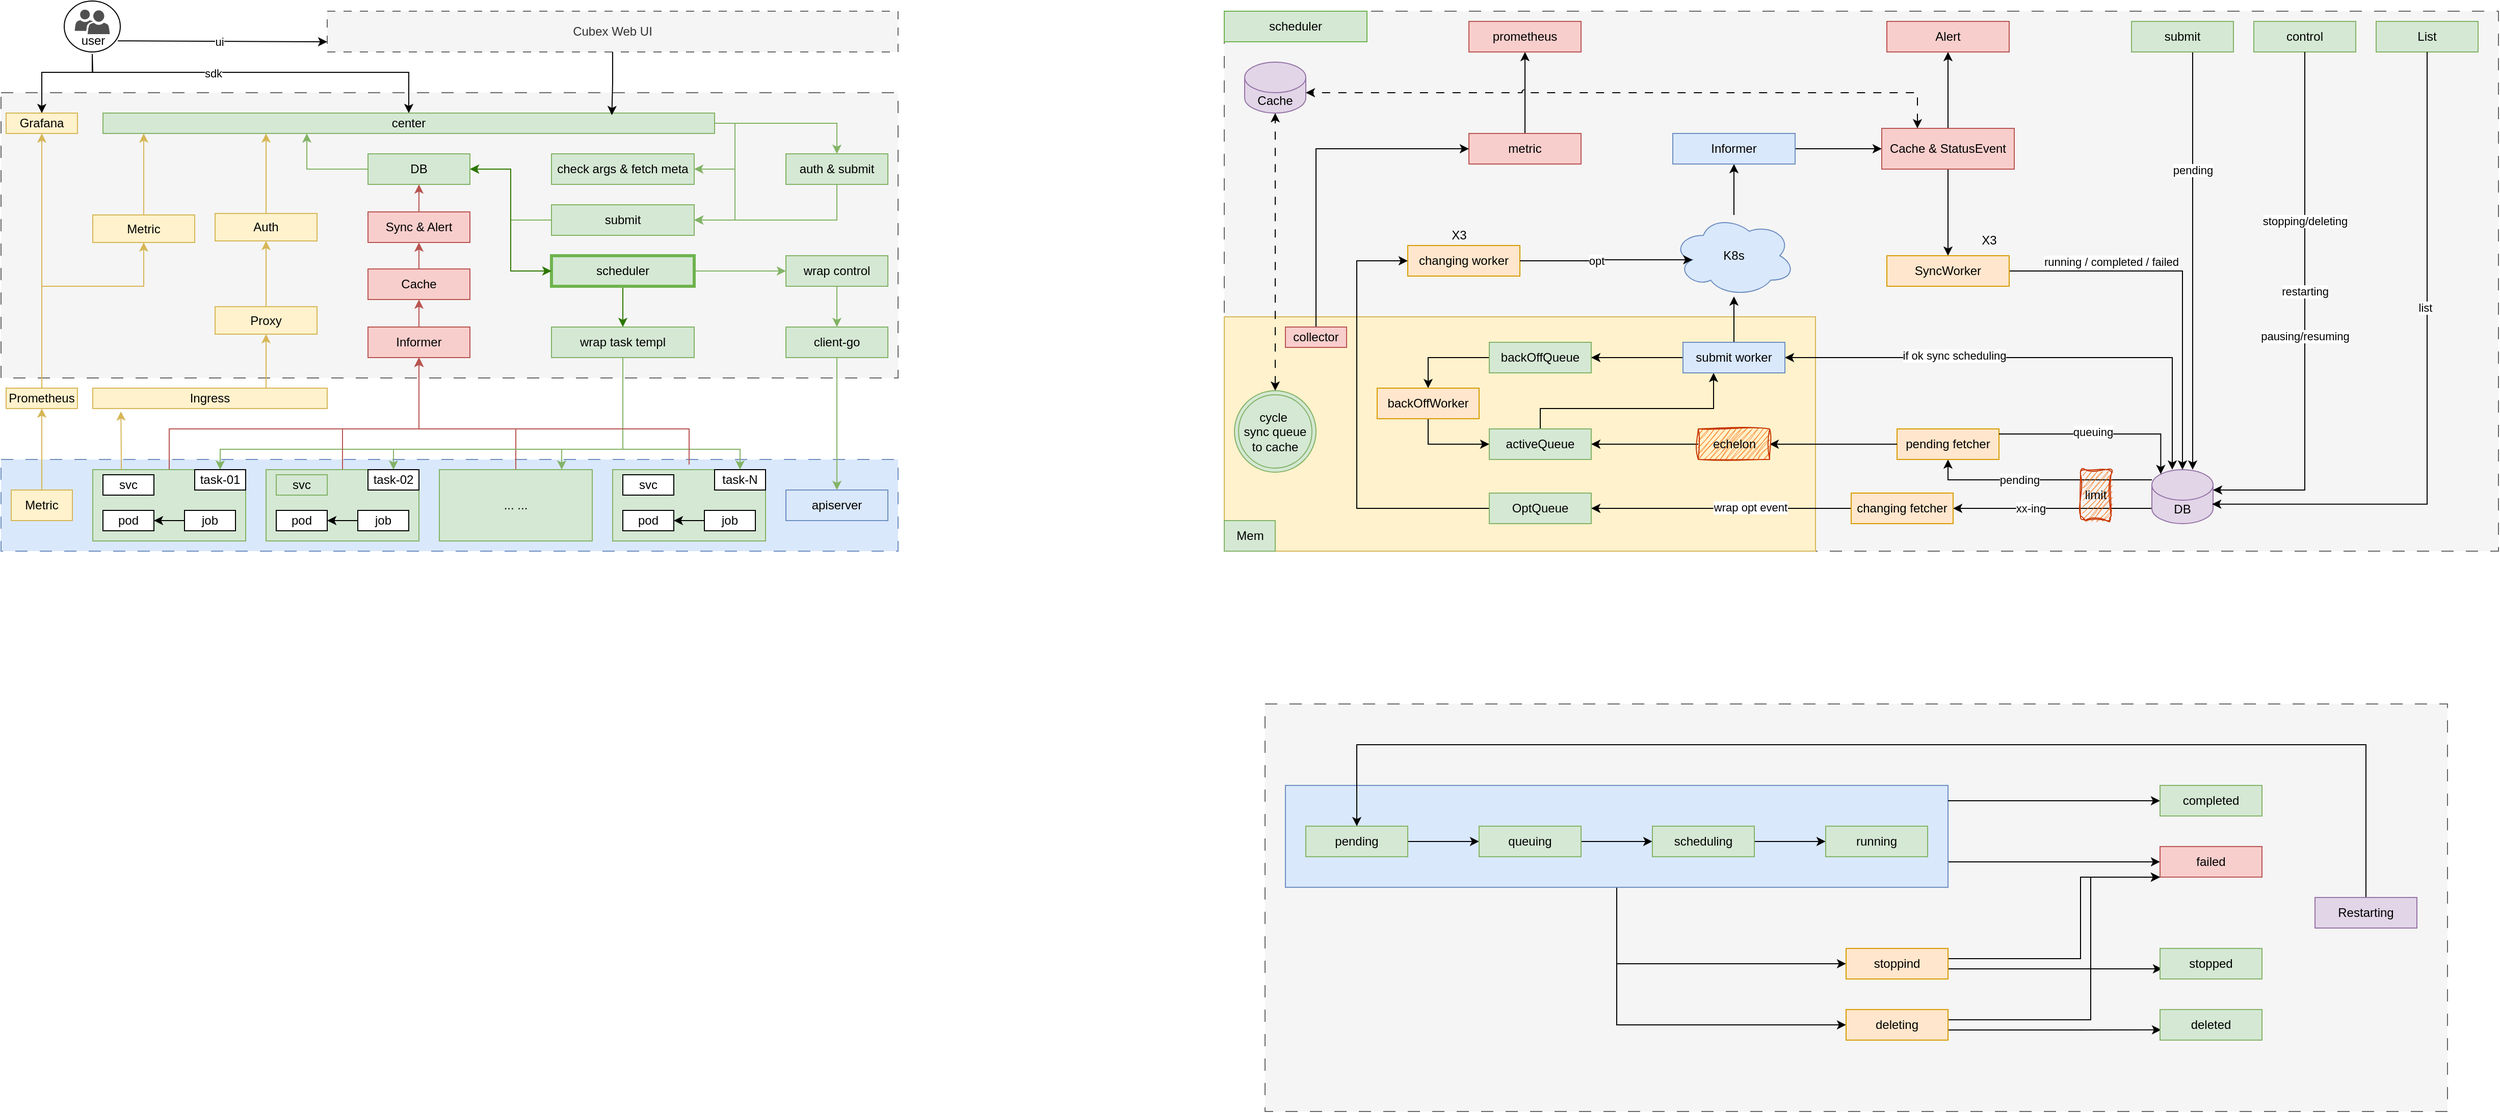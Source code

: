 <mxfile version="27.1.3">
  <diagram name="第 1 页" id="2D1KnvRfuje3hYElopcw">
    <mxGraphModel dx="2624" dy="989" grid="1" gridSize="10" guides="1" tooltips="1" connect="1" arrows="1" fold="1" page="1" pageScale="1" pageWidth="827" pageHeight="1169" math="0" shadow="0">
      <root>
        <mxCell id="0" />
        <mxCell id="1" parent="0" />
        <mxCell id="0Rx_Hulf4yGO71HTwO6o-146" value="" style="rounded=0;whiteSpace=wrap;html=1;fillColor=#f5f5f5;strokeColor=#666666;dashed=1;dashPattern=12 12;fontColor=#333333;" vertex="1" parent="1">
          <mxGeometry x="1200" y="760" width="1160" height="400" as="geometry" />
        </mxCell>
        <mxCell id="0Rx_Hulf4yGO71HTwO6o-63" style="edgeStyle=orthogonalEdgeStyle;rounded=0;orthogonalLoop=1;jettySize=auto;html=1;entryX=0;entryY=0.5;entryDx=0;entryDy=0;" edge="1" parent="1" source="0Rx_Hulf4yGO71HTwO6o-62" target="0Rx_Hulf4yGO71HTwO6o-46">
          <mxGeometry relative="1" as="geometry">
            <Array as="points">
              <mxPoint x="1980" y="914.95" />
              <mxPoint x="1980" y="914.95" />
            </Array>
          </mxGeometry>
        </mxCell>
        <mxCell id="0Rx_Hulf4yGO71HTwO6o-64" style="edgeStyle=orthogonalEdgeStyle;rounded=0;orthogonalLoop=1;jettySize=auto;html=1;entryX=0;entryY=0.5;entryDx=0;entryDy=0;" edge="1" parent="1" source="0Rx_Hulf4yGO71HTwO6o-62" target="0Rx_Hulf4yGO71HTwO6o-48">
          <mxGeometry relative="1" as="geometry" />
        </mxCell>
        <mxCell id="0Rx_Hulf4yGO71HTwO6o-65" style="edgeStyle=orthogonalEdgeStyle;rounded=0;orthogonalLoop=1;jettySize=auto;html=1;entryX=0;entryY=0.5;entryDx=0;entryDy=0;" edge="1" parent="1" source="0Rx_Hulf4yGO71HTwO6o-62" target="0Rx_Hulf4yGO71HTwO6o-55">
          <mxGeometry relative="1" as="geometry" />
        </mxCell>
        <mxCell id="0Rx_Hulf4yGO71HTwO6o-62" value="" style="rounded=0;whiteSpace=wrap;html=1;fillColor=#dae8fc;strokeColor=#6c8ebf;" vertex="1" parent="1">
          <mxGeometry x="1220" y="839.95" width="650" height="100" as="geometry" />
        </mxCell>
        <mxCell id="1DjDFnUn8MevFeboK7bW-9" value="Cubex Web UI" style="rounded=0;whiteSpace=wrap;html=1;dashed=1;fillColor=#f5f5f5;strokeColor=#666666;dashPattern=8 8;fontColor=#333333;" parent="1" vertex="1">
          <mxGeometry x="280" y="80" width="560" height="40" as="geometry" />
        </mxCell>
        <mxCell id="1DjDFnUn8MevFeboK7bW-11" value="" style="group" parent="1" vertex="1" connectable="0">
          <mxGeometry x="22" y="70" width="55" height="50" as="geometry" />
        </mxCell>
        <mxCell id="1DjDFnUn8MevFeboK7bW-7" value="" style="ellipse;whiteSpace=wrap;html=1;" parent="1DjDFnUn8MevFeboK7bW-11" vertex="1">
          <mxGeometry width="55" height="50" as="geometry" />
        </mxCell>
        <mxCell id="1DjDFnUn8MevFeboK7bW-6" value="" style="sketch=0;pointerEvents=1;shadow=0;dashed=0;html=1;strokeColor=none;labelPosition=center;verticalLabelPosition=bottom;verticalAlign=top;align=center;fillColor=#505050;shape=mxgraph.mscae.intune.user_group" parent="1DjDFnUn8MevFeboK7bW-11" vertex="1">
          <mxGeometry x="10.312" y="8.442" width="34.375" height="24.026" as="geometry" />
        </mxCell>
        <mxCell id="1DjDFnUn8MevFeboK7bW-8" value="user" style="text;html=1;align=center;verticalAlign=middle;resizable=0;points=[];autosize=1;strokeColor=none;fillColor=none;" parent="1DjDFnUn8MevFeboK7bW-11" vertex="1">
          <mxGeometry x="2.503" y="23.999" width="50" height="30" as="geometry" />
        </mxCell>
        <mxCell id="1DjDFnUn8MevFeboK7bW-12" value="" style="endArrow=classic;html=1;rounded=0;entryX=0;entryY=0.75;entryDx=0;entryDy=0;" parent="1" source="1DjDFnUn8MevFeboK7bW-8" target="1DjDFnUn8MevFeboK7bW-9" edge="1">
          <mxGeometry width="50" height="50" relative="1" as="geometry">
            <mxPoint x="360" y="170" as="sourcePoint" />
            <mxPoint x="410" y="120" as="targetPoint" />
          </mxGeometry>
        </mxCell>
        <mxCell id="1DjDFnUn8MevFeboK7bW-167" value="ui" style="edgeLabel;html=1;align=center;verticalAlign=middle;resizable=0;points=[];" parent="1DjDFnUn8MevFeboK7bW-12" vertex="1" connectable="0">
          <mxGeometry x="-0.034" relative="1" as="geometry">
            <mxPoint as="offset" />
          </mxGeometry>
        </mxCell>
        <mxCell id="1DjDFnUn8MevFeboK7bW-14" value="" style="rounded=0;whiteSpace=wrap;html=1;fillColor=#f5f5f5;strokeColor=#666666;dashed=1;dashPattern=12 12;fontColor=#333333;" parent="1" vertex="1">
          <mxGeometry x="-40" y="160" width="880" height="280" as="geometry" />
        </mxCell>
        <mxCell id="1DjDFnUn8MevFeboK7bW-113" style="edgeStyle=orthogonalEdgeStyle;rounded=0;orthogonalLoop=1;jettySize=auto;html=1;entryX=1;entryY=0.5;entryDx=0;entryDy=0;exitX=1;exitY=0.5;exitDx=0;exitDy=0;fillColor=#d5e8d4;strokeColor=#82b366;" parent="1" source="1DjDFnUn8MevFeboK7bW-15" target="1DjDFnUn8MevFeboK7bW-16" edge="1">
          <mxGeometry relative="1" as="geometry" />
        </mxCell>
        <mxCell id="1DjDFnUn8MevFeboK7bW-114" style="edgeStyle=orthogonalEdgeStyle;rounded=0;orthogonalLoop=1;jettySize=auto;html=1;entryX=1;entryY=0.5;entryDx=0;entryDy=0;fillColor=#d5e8d4;strokeColor=#82b366;" parent="1" source="1DjDFnUn8MevFeboK7bW-15" target="1DjDFnUn8MevFeboK7bW-40" edge="1">
          <mxGeometry relative="1" as="geometry">
            <Array as="points">
              <mxPoint x="680" y="190" />
              <mxPoint x="680" y="285" />
            </Array>
          </mxGeometry>
        </mxCell>
        <mxCell id="1DjDFnUn8MevFeboK7bW-180" style="edgeStyle=orthogonalEdgeStyle;rounded=0;orthogonalLoop=1;jettySize=auto;html=1;fillColor=#d5e8d4;strokeColor=#82b366;" parent="1" source="1DjDFnUn8MevFeboK7bW-15" target="1DjDFnUn8MevFeboK7bW-171" edge="1">
          <mxGeometry relative="1" as="geometry" />
        </mxCell>
        <mxCell id="1DjDFnUn8MevFeboK7bW-15" value="center" style="rounded=0;whiteSpace=wrap;html=1;fillColor=#d5e8d4;strokeColor=#82b366;" parent="1" vertex="1">
          <mxGeometry x="60" y="180" width="600" height="20" as="geometry" />
        </mxCell>
        <mxCell id="1DjDFnUn8MevFeboK7bW-16" value="check args &amp;amp; fetch meta" style="whiteSpace=wrap;html=1;rounded=0;fillColor=#d5e8d4;strokeColor=#82b366;" parent="1" vertex="1">
          <mxGeometry x="500" y="220" width="140" height="30" as="geometry" />
        </mxCell>
        <mxCell id="1DjDFnUn8MevFeboK7bW-18" value="" style="whiteSpace=wrap;html=1;rounded=0;dashed=1;dashPattern=12 12;fillColor=#dae8fc;strokeColor=#6c8ebf;" parent="1" vertex="1">
          <mxGeometry x="-40" y="520" width="880" height="90" as="geometry" />
        </mxCell>
        <mxCell id="1DjDFnUn8MevFeboK7bW-143" value="" style="edgeStyle=orthogonalEdgeStyle;rounded=0;orthogonalLoop=1;jettySize=auto;html=1;entryX=0.5;entryY=1;entryDx=0;entryDy=0;fillColor=#f8cecc;strokeColor=#b85450;" parent="1" source="1DjDFnUn8MevFeboK7bW-20" target="1DjDFnUn8MevFeboK7bW-141" edge="1">
          <mxGeometry relative="1" as="geometry" />
        </mxCell>
        <mxCell id="1DjDFnUn8MevFeboK7bW-20" value="Informer" style="whiteSpace=wrap;html=1;rounded=0;fillColor=#f8cecc;strokeColor=#b85450;" parent="1" vertex="1">
          <mxGeometry x="320" y="390" width="100" height="30" as="geometry" />
        </mxCell>
        <mxCell id="1DjDFnUn8MevFeboK7bW-162" style="edgeStyle=orthogonalEdgeStyle;rounded=0;orthogonalLoop=1;jettySize=auto;html=1;entryX=0.5;entryY=1;entryDx=0;entryDy=0;fillColor=#fff2cc;strokeColor=#d6b656;" parent="1" source="1DjDFnUn8MevFeboK7bW-25" target="1DjDFnUn8MevFeboK7bW-139" edge="1">
          <mxGeometry relative="1" as="geometry">
            <Array as="points">
              <mxPoint x="220" y="430" />
              <mxPoint x="220" y="430" />
            </Array>
          </mxGeometry>
        </mxCell>
        <mxCell id="1DjDFnUn8MevFeboK7bW-25" value="Ingress" style="rounded=0;whiteSpace=wrap;html=1;fillColor=#fff2cc;strokeColor=#d6b656;" parent="1" vertex="1">
          <mxGeometry x="50" y="450" width="230" height="20" as="geometry" />
        </mxCell>
        <mxCell id="0Rx_Hulf4yGO71HTwO6o-1" style="edgeStyle=orthogonalEdgeStyle;rounded=0;orthogonalLoop=1;jettySize=auto;html=1;entryX=1;entryY=0.5;entryDx=0;entryDy=0;fillColor=#d5e8d4;strokeColor=#82b366;" edge="1" parent="1" source="1DjDFnUn8MevFeboK7bW-40" target="1DjDFnUn8MevFeboK7bW-102">
          <mxGeometry relative="1" as="geometry" />
        </mxCell>
        <mxCell id="1DjDFnUn8MevFeboK7bW-40" value="submit" style="whiteSpace=wrap;html=1;rounded=0;fillColor=#d5e8d4;strokeColor=#82b366;" parent="1" vertex="1">
          <mxGeometry x="500" y="270" width="140" height="30" as="geometry" />
        </mxCell>
        <mxCell id="0Rx_Hulf4yGO71HTwO6o-2" style="edgeStyle=orthogonalEdgeStyle;rounded=0;orthogonalLoop=1;jettySize=auto;html=1;entryX=0;entryY=0.5;entryDx=0;entryDy=0;fillColor=#d5e8d4;strokeColor=#82b366;" edge="1" parent="1" source="1DjDFnUn8MevFeboK7bW-41" target="1DjDFnUn8MevFeboK7bW-172">
          <mxGeometry relative="1" as="geometry" />
        </mxCell>
        <mxCell id="0Rx_Hulf4yGO71HTwO6o-3" value="" style="edgeStyle=orthogonalEdgeStyle;rounded=0;orthogonalLoop=1;jettySize=auto;html=1;fillColor=#60a917;strokeColor=#2D7600;" edge="1" parent="1" source="1DjDFnUn8MevFeboK7bW-41" target="1DjDFnUn8MevFeboK7bW-97">
          <mxGeometry relative="1" as="geometry" />
        </mxCell>
        <mxCell id="1DjDFnUn8MevFeboK7bW-41" value="scheduler" style="whiteSpace=wrap;html=1;rounded=0;fillColor=#d5e8d4;strokeColor=#6EB34E;strokeWidth=3;" parent="1" vertex="1">
          <mxGeometry x="500" y="320" width="140" height="30" as="geometry" />
        </mxCell>
        <mxCell id="1DjDFnUn8MevFeboK7bW-87" value="" style="group;fillColor=#d5e8d4;strokeColor=#82b366;" parent="1" vertex="1" connectable="0">
          <mxGeometry x="560" y="530" width="150" height="70" as="geometry" />
        </mxCell>
        <mxCell id="1DjDFnUn8MevFeboK7bW-88" value="" style="rounded=0;whiteSpace=wrap;html=1;container=0;fillColor=#d5e8d4;strokeColor=#82b366;" parent="1DjDFnUn8MevFeboK7bW-87" vertex="1">
          <mxGeometry width="150" height="70" as="geometry" />
        </mxCell>
        <mxCell id="1DjDFnUn8MevFeboK7bW-89" value="task-N" style="rounded=0;whiteSpace=wrap;html=1;container=0;" parent="1DjDFnUn8MevFeboK7bW-87" vertex="1">
          <mxGeometry x="100" width="50" height="20" as="geometry" />
        </mxCell>
        <mxCell id="1DjDFnUn8MevFeboK7bW-90" value="svc" style="rounded=0;whiteSpace=wrap;html=1;container=0;" parent="1DjDFnUn8MevFeboK7bW-87" vertex="1">
          <mxGeometry x="10" y="5" width="50" height="20" as="geometry" />
        </mxCell>
        <mxCell id="1DjDFnUn8MevFeboK7bW-91" value="" style="edgeStyle=orthogonalEdgeStyle;rounded=0;orthogonalLoop=1;jettySize=auto;html=1;" parent="1DjDFnUn8MevFeboK7bW-87" source="1DjDFnUn8MevFeboK7bW-92" target="1DjDFnUn8MevFeboK7bW-93" edge="1">
          <mxGeometry relative="1" as="geometry" />
        </mxCell>
        <mxCell id="1DjDFnUn8MevFeboK7bW-92" value="job" style="rounded=0;whiteSpace=wrap;html=1;container=0;" parent="1DjDFnUn8MevFeboK7bW-87" vertex="1">
          <mxGeometry x="90" y="40" width="50" height="20" as="geometry" />
        </mxCell>
        <mxCell id="1DjDFnUn8MevFeboK7bW-93" value="pod" style="rounded=0;whiteSpace=wrap;html=1;container=0;" parent="1DjDFnUn8MevFeboK7bW-87" vertex="1">
          <mxGeometry x="10" y="40" width="50" height="20" as="geometry" />
        </mxCell>
        <mxCell id="1DjDFnUn8MevFeboK7bW-135" style="edgeStyle=orthogonalEdgeStyle;rounded=0;orthogonalLoop=1;jettySize=auto;html=1;entryX=0.5;entryY=1;entryDx=0;entryDy=0;fillColor=#f8cecc;strokeColor=#b85450;" parent="1" source="1DjDFnUn8MevFeboK7bW-81" target="1DjDFnUn8MevFeboK7bW-20" edge="1">
          <mxGeometry relative="1" as="geometry">
            <Array as="points">
              <mxPoint x="465" y="490" />
              <mxPoint x="370" y="490" />
            </Array>
          </mxGeometry>
        </mxCell>
        <mxCell id="1DjDFnUn8MevFeboK7bW-81" value="... ..." style="rounded=0;whiteSpace=wrap;html=1;container=0;fillColor=#d5e8d4;strokeColor=#82b366;" parent="1" vertex="1">
          <mxGeometry x="390" y="530" width="150" height="70" as="geometry" />
        </mxCell>
        <mxCell id="1DjDFnUn8MevFeboK7bW-107" style="edgeStyle=orthogonalEdgeStyle;rounded=0;orthogonalLoop=1;jettySize=auto;html=1;fillColor=#d5e8d4;strokeColor=#82b366;" parent="1" source="1DjDFnUn8MevFeboK7bW-97" edge="1">
          <mxGeometry relative="1" as="geometry">
            <mxPoint x="175" y="530" as="targetPoint" />
            <Array as="points">
              <mxPoint x="570" y="510" />
              <mxPoint x="175" y="510" />
            </Array>
          </mxGeometry>
        </mxCell>
        <mxCell id="1DjDFnUn8MevFeboK7bW-108" style="edgeStyle=orthogonalEdgeStyle;rounded=0;orthogonalLoop=1;jettySize=auto;html=1;fillColor=#d5e8d4;strokeColor=#82b366;" parent="1" source="1DjDFnUn8MevFeboK7bW-97" target="1DjDFnUn8MevFeboK7bW-129" edge="1">
          <mxGeometry relative="1" as="geometry">
            <mxPoint x="345" y="580" as="targetPoint" />
            <Array as="points">
              <mxPoint x="570" y="510" />
              <mxPoint x="345" y="510" />
            </Array>
          </mxGeometry>
        </mxCell>
        <mxCell id="1DjDFnUn8MevFeboK7bW-109" style="edgeStyle=orthogonalEdgeStyle;rounded=0;orthogonalLoop=1;jettySize=auto;html=1;fillColor=#d5e8d4;strokeColor=#82b366;" parent="1" source="1DjDFnUn8MevFeboK7bW-97" target="1DjDFnUn8MevFeboK7bW-81" edge="1">
          <mxGeometry relative="1" as="geometry">
            <Array as="points">
              <mxPoint x="570" y="510" />
              <mxPoint x="510" y="510" />
            </Array>
          </mxGeometry>
        </mxCell>
        <mxCell id="1DjDFnUn8MevFeboK7bW-110" style="edgeStyle=orthogonalEdgeStyle;rounded=0;orthogonalLoop=1;jettySize=auto;html=1;entryX=0.5;entryY=0;entryDx=0;entryDy=0;fillColor=#d5e8d4;strokeColor=#82b366;" parent="1" source="1DjDFnUn8MevFeboK7bW-97" target="1DjDFnUn8MevFeboK7bW-89" edge="1">
          <mxGeometry relative="1" as="geometry">
            <Array as="points">
              <mxPoint x="570" y="510" />
              <mxPoint x="685" y="510" />
            </Array>
          </mxGeometry>
        </mxCell>
        <mxCell id="1DjDFnUn8MevFeboK7bW-111" style="edgeStyle=orthogonalEdgeStyle;rounded=0;orthogonalLoop=1;jettySize=auto;html=1;entryX=1;entryY=0.5;entryDx=0;entryDy=0;fillColor=#60a917;strokeColor=#2D7600;exitX=0;exitY=0.5;exitDx=0;exitDy=0;startArrow=classic;startFill=1;" parent="1" source="1DjDFnUn8MevFeboK7bW-41" target="1DjDFnUn8MevFeboK7bW-102" edge="1">
          <mxGeometry relative="1" as="geometry" />
        </mxCell>
        <mxCell id="1DjDFnUn8MevFeboK7bW-97" value="wrap task templ" style="whiteSpace=wrap;html=1;rounded=0;fillColor=#d5e8d4;strokeColor=#82b366;" parent="1" vertex="1">
          <mxGeometry x="500" y="390" width="140" height="30" as="geometry" />
        </mxCell>
        <mxCell id="1DjDFnUn8MevFeboK7bW-102" value="DB" style="whiteSpace=wrap;html=1;rounded=0;fillColor=#d5e8d4;strokeColor=#82b366;" parent="1" vertex="1">
          <mxGeometry x="320" y="220" width="100" height="30" as="geometry" />
        </mxCell>
        <mxCell id="1DjDFnUn8MevFeboK7bW-106" style="edgeStyle=orthogonalEdgeStyle;rounded=0;orthogonalLoop=1;jettySize=auto;html=1;exitX=0.5;exitY=0;exitDx=0;exitDy=0;fillColor=#f8cecc;strokeColor=#b85450;" parent="1" target="1DjDFnUn8MevFeboK7bW-20" edge="1">
          <mxGeometry relative="1" as="geometry">
            <mxPoint x="125" y="530" as="sourcePoint" />
            <Array as="points">
              <mxPoint x="125" y="490" />
              <mxPoint x="370" y="490" />
            </Array>
          </mxGeometry>
        </mxCell>
        <mxCell id="1DjDFnUn8MevFeboK7bW-118" style="edgeStyle=orthogonalEdgeStyle;rounded=0;orthogonalLoop=1;jettySize=auto;html=1;fillColor=#f8cecc;strokeColor=#b85450;exitX=0.5;exitY=0;exitDx=0;exitDy=0;" parent="1" source="1DjDFnUn8MevFeboK7bW-128" edge="1">
          <mxGeometry relative="1" as="geometry">
            <mxPoint x="295" y="580" as="sourcePoint" />
            <mxPoint x="370" y="420" as="targetPoint" />
            <Array as="points">
              <mxPoint x="295" y="490" />
              <mxPoint x="370" y="490" />
            </Array>
          </mxGeometry>
        </mxCell>
        <mxCell id="1DjDFnUn8MevFeboK7bW-120" value="" style="group;fillColor=#d5e8d4;strokeColor=#82b366;" parent="1" vertex="1" connectable="0">
          <mxGeometry x="50" y="530" width="150" height="70" as="geometry" />
        </mxCell>
        <mxCell id="1DjDFnUn8MevFeboK7bW-121" value="" style="rounded=0;whiteSpace=wrap;html=1;container=0;fillColor=#d5e8d4;strokeColor=#82b366;" parent="1DjDFnUn8MevFeboK7bW-120" vertex="1">
          <mxGeometry width="150" height="70" as="geometry" />
        </mxCell>
        <mxCell id="1DjDFnUn8MevFeboK7bW-122" value="task-01" style="rounded=0;whiteSpace=wrap;html=1;container=0;" parent="1DjDFnUn8MevFeboK7bW-120" vertex="1">
          <mxGeometry x="100" width="50" height="20" as="geometry" />
        </mxCell>
        <mxCell id="1DjDFnUn8MevFeboK7bW-123" value="svc" style="rounded=0;whiteSpace=wrap;html=1;container=0;" parent="1DjDFnUn8MevFeboK7bW-120" vertex="1">
          <mxGeometry x="10" y="5" width="50" height="20" as="geometry" />
        </mxCell>
        <mxCell id="1DjDFnUn8MevFeboK7bW-124" value="" style="edgeStyle=orthogonalEdgeStyle;rounded=0;orthogonalLoop=1;jettySize=auto;html=1;" parent="1DjDFnUn8MevFeboK7bW-120" source="1DjDFnUn8MevFeboK7bW-125" target="1DjDFnUn8MevFeboK7bW-126" edge="1">
          <mxGeometry relative="1" as="geometry" />
        </mxCell>
        <mxCell id="1DjDFnUn8MevFeboK7bW-125" value="job" style="rounded=0;whiteSpace=wrap;html=1;container=0;" parent="1DjDFnUn8MevFeboK7bW-120" vertex="1">
          <mxGeometry x="90" y="40" width="50" height="20" as="geometry" />
        </mxCell>
        <mxCell id="1DjDFnUn8MevFeboK7bW-126" value="pod" style="rounded=0;whiteSpace=wrap;html=1;container=0;" parent="1DjDFnUn8MevFeboK7bW-120" vertex="1">
          <mxGeometry x="10" y="40" width="50" height="20" as="geometry" />
        </mxCell>
        <mxCell id="1DjDFnUn8MevFeboK7bW-127" value="" style="group;fillColor=#d5e8d4;strokeColor=#82b366;" parent="1" vertex="1" connectable="0">
          <mxGeometry x="220" y="530" width="150" height="70" as="geometry" />
        </mxCell>
        <mxCell id="1DjDFnUn8MevFeboK7bW-128" value="" style="rounded=0;whiteSpace=wrap;html=1;container=0;fillColor=#d5e8d4;strokeColor=#82b366;" parent="1DjDFnUn8MevFeboK7bW-127" vertex="1">
          <mxGeometry width="150" height="70" as="geometry" />
        </mxCell>
        <mxCell id="1DjDFnUn8MevFeboK7bW-129" value="task-02" style="rounded=0;whiteSpace=wrap;html=1;container=0;" parent="1DjDFnUn8MevFeboK7bW-127" vertex="1">
          <mxGeometry x="100" width="50" height="20" as="geometry" />
        </mxCell>
        <mxCell id="1DjDFnUn8MevFeboK7bW-130" value="svc" style="rounded=0;whiteSpace=wrap;html=1;container=0;fillColor=#d5e8d4;strokeColor=#82b366;" parent="1DjDFnUn8MevFeboK7bW-127" vertex="1">
          <mxGeometry x="10" y="5" width="50" height="20" as="geometry" />
        </mxCell>
        <mxCell id="1DjDFnUn8MevFeboK7bW-131" value="" style="edgeStyle=orthogonalEdgeStyle;rounded=0;orthogonalLoop=1;jettySize=auto;html=1;" parent="1DjDFnUn8MevFeboK7bW-127" source="1DjDFnUn8MevFeboK7bW-132" target="1DjDFnUn8MevFeboK7bW-133" edge="1">
          <mxGeometry relative="1" as="geometry" />
        </mxCell>
        <mxCell id="1DjDFnUn8MevFeboK7bW-132" value="job" style="rounded=0;whiteSpace=wrap;html=1;container=0;" parent="1DjDFnUn8MevFeboK7bW-127" vertex="1">
          <mxGeometry x="90" y="40" width="50" height="20" as="geometry" />
        </mxCell>
        <mxCell id="1DjDFnUn8MevFeboK7bW-133" value="pod" style="rounded=0;whiteSpace=wrap;html=1;container=0;" parent="1DjDFnUn8MevFeboK7bW-127" vertex="1">
          <mxGeometry x="10" y="40" width="50" height="20" as="geometry" />
        </mxCell>
        <mxCell id="1DjDFnUn8MevFeboK7bW-136" style="edgeStyle=orthogonalEdgeStyle;rounded=0;orthogonalLoop=1;jettySize=auto;html=1;fillColor=#f8cecc;strokeColor=#b85450;entryX=0.5;entryY=1;entryDx=0;entryDy=0;" parent="1" target="1DjDFnUn8MevFeboK7bW-20" edge="1">
          <mxGeometry relative="1" as="geometry">
            <mxPoint x="635.034" y="525" as="sourcePoint" />
            <mxPoint x="370" y="430" as="targetPoint" />
            <Array as="points">
              <mxPoint x="635" y="490" />
              <mxPoint x="370" y="490" />
            </Array>
          </mxGeometry>
        </mxCell>
        <mxCell id="1DjDFnUn8MevFeboK7bW-158" value="" style="edgeStyle=orthogonalEdgeStyle;rounded=0;orthogonalLoop=1;jettySize=auto;html=1;fillColor=#fff2cc;strokeColor=#d6b656;exitX=0.5;exitY=0;exitDx=0;exitDy=0;" parent="1" source="1DjDFnUn8MevFeboK7bW-164" target="1DjDFnUn8MevFeboK7bW-15" edge="1">
          <mxGeometry relative="1" as="geometry">
            <Array as="points">
              <mxPoint x="220" y="210" />
              <mxPoint x="220" y="210" />
            </Array>
          </mxGeometry>
        </mxCell>
        <mxCell id="1DjDFnUn8MevFeboK7bW-165" value="" style="edgeStyle=orthogonalEdgeStyle;rounded=0;orthogonalLoop=1;jettySize=auto;html=1;fillColor=#fff2cc;strokeColor=#d6b656;" parent="1" source="1DjDFnUn8MevFeboK7bW-139" target="1DjDFnUn8MevFeboK7bW-164" edge="1">
          <mxGeometry relative="1" as="geometry" />
        </mxCell>
        <mxCell id="1DjDFnUn8MevFeboK7bW-139" value="Proxy" style="whiteSpace=wrap;html=1;rounded=0;fillColor=#fff2cc;strokeColor=#d6b656;" parent="1" vertex="1">
          <mxGeometry x="170" y="370" width="100" height="27" as="geometry" />
        </mxCell>
        <mxCell id="1DjDFnUn8MevFeboK7bW-144" value="" style="edgeStyle=orthogonalEdgeStyle;rounded=0;orthogonalLoop=1;jettySize=auto;html=1;fillColor=#f8cecc;strokeColor=#b85450;" parent="1" source="1DjDFnUn8MevFeboK7bW-141" target="1DjDFnUn8MevFeboK7bW-142" edge="1">
          <mxGeometry relative="1" as="geometry" />
        </mxCell>
        <mxCell id="1DjDFnUn8MevFeboK7bW-141" value="Cache" style="whiteSpace=wrap;html=1;rounded=0;fillColor=#f8cecc;strokeColor=#b85450;" parent="1" vertex="1">
          <mxGeometry x="320" y="333" width="100" height="30" as="geometry" />
        </mxCell>
        <mxCell id="1DjDFnUn8MevFeboK7bW-145" value="" style="edgeStyle=orthogonalEdgeStyle;rounded=0;orthogonalLoop=1;jettySize=auto;html=1;fillColor=#f8cecc;strokeColor=#b85450;" parent="1" source="1DjDFnUn8MevFeboK7bW-142" target="1DjDFnUn8MevFeboK7bW-102" edge="1">
          <mxGeometry relative="1" as="geometry" />
        </mxCell>
        <mxCell id="1DjDFnUn8MevFeboK7bW-142" value="Sync &amp;amp; Alert" style="whiteSpace=wrap;html=1;rounded=0;fillColor=#f8cecc;strokeColor=#b85450;" parent="1" vertex="1">
          <mxGeometry x="320" y="277" width="100" height="30" as="geometry" />
        </mxCell>
        <mxCell id="1DjDFnUn8MevFeboK7bW-148" value="" style="edgeStyle=orthogonalEdgeStyle;rounded=0;orthogonalLoop=1;jettySize=auto;html=1;fillColor=#fff2cc;strokeColor=#d6b656;" parent="1" source="1DjDFnUn8MevFeboK7bW-146" target="1DjDFnUn8MevFeboK7bW-147" edge="1">
          <mxGeometry relative="1" as="geometry" />
        </mxCell>
        <mxCell id="1DjDFnUn8MevFeboK7bW-146" value="Metric" style="whiteSpace=wrap;html=1;rounded=0;fillColor=#fff2cc;strokeColor=#d6b656;" parent="1" vertex="1">
          <mxGeometry x="-30" y="550" width="60" height="30" as="geometry" />
        </mxCell>
        <mxCell id="1DjDFnUn8MevFeboK7bW-150" value="" style="edgeStyle=orthogonalEdgeStyle;rounded=0;orthogonalLoop=1;jettySize=auto;html=1;fillColor=#fff2cc;strokeColor=#d6b656;" parent="1" source="1DjDFnUn8MevFeboK7bW-147" target="1DjDFnUn8MevFeboK7bW-149" edge="1">
          <mxGeometry relative="1" as="geometry" />
        </mxCell>
        <mxCell id="1DjDFnUn8MevFeboK7bW-161" style="edgeStyle=orthogonalEdgeStyle;rounded=0;orthogonalLoop=1;jettySize=auto;html=1;entryX=0.5;entryY=1;entryDx=0;entryDy=0;fillColor=#fff2cc;strokeColor=#d6b656;" parent="1" source="1DjDFnUn8MevFeboK7bW-147" target="1DjDFnUn8MevFeboK7bW-159" edge="1">
          <mxGeometry relative="1" as="geometry">
            <Array as="points">
              <mxPoint y="350" />
              <mxPoint x="100" y="350" />
            </Array>
          </mxGeometry>
        </mxCell>
        <mxCell id="1DjDFnUn8MevFeboK7bW-147" value="Prometheus" style="whiteSpace=wrap;html=1;rounded=0;fillColor=#fff2cc;strokeColor=#d6b656;" parent="1" vertex="1">
          <mxGeometry x="-35" y="450" width="70" height="20" as="geometry" />
        </mxCell>
        <mxCell id="1DjDFnUn8MevFeboK7bW-149" value="Grafana" style="whiteSpace=wrap;html=1;rounded=0;fillColor=#fff2cc;strokeColor=#d6b656;" parent="1" vertex="1">
          <mxGeometry x="-35" y="180" width="70" height="20" as="geometry" />
        </mxCell>
        <mxCell id="1DjDFnUn8MevFeboK7bW-157" style="edgeStyle=orthogonalEdgeStyle;rounded=0;orthogonalLoop=1;jettySize=auto;html=1;exitX=0;exitY=0.5;exitDx=0;exitDy=0;fillColor=#d5e8d4;strokeColor=#82b366;" parent="1" source="1DjDFnUn8MevFeboK7bW-102" edge="1">
          <mxGeometry relative="1" as="geometry">
            <mxPoint x="260" y="200" as="targetPoint" />
            <Array as="points">
              <mxPoint x="260" y="235" />
              <mxPoint x="260" y="201" />
            </Array>
          </mxGeometry>
        </mxCell>
        <mxCell id="1DjDFnUn8MevFeboK7bW-160" value="" style="edgeStyle=orthogonalEdgeStyle;rounded=0;orthogonalLoop=1;jettySize=auto;html=1;fillColor=#fff2cc;strokeColor=#d6b656;" parent="1" source="1DjDFnUn8MevFeboK7bW-159" target="1DjDFnUn8MevFeboK7bW-15" edge="1">
          <mxGeometry relative="1" as="geometry">
            <Array as="points">
              <mxPoint x="100" y="210" />
              <mxPoint x="100" y="210" />
            </Array>
          </mxGeometry>
        </mxCell>
        <mxCell id="1DjDFnUn8MevFeboK7bW-159" value="Metric" style="whiteSpace=wrap;html=1;rounded=0;fillColor=#fff2cc;strokeColor=#d6b656;" parent="1" vertex="1">
          <mxGeometry x="50" y="280" width="100" height="27" as="geometry" />
        </mxCell>
        <mxCell id="1DjDFnUn8MevFeboK7bW-163" style="edgeStyle=orthogonalEdgeStyle;rounded=0;orthogonalLoop=1;jettySize=auto;html=1;entryX=0.12;entryY=1.142;entryDx=0;entryDy=0;entryPerimeter=0;fillColor=#fff2cc;strokeColor=#d6b656;" parent="1" source="1DjDFnUn8MevFeboK7bW-121" target="1DjDFnUn8MevFeboK7bW-25" edge="1">
          <mxGeometry relative="1" as="geometry">
            <Array as="points">
              <mxPoint x="78" y="520" />
              <mxPoint x="78" y="520" />
            </Array>
          </mxGeometry>
        </mxCell>
        <mxCell id="1DjDFnUn8MevFeboK7bW-164" value="Auth" style="whiteSpace=wrap;html=1;rounded=0;fillColor=#fff2cc;strokeColor=#d6b656;" parent="1" vertex="1">
          <mxGeometry x="170" y="278.5" width="100" height="27" as="geometry" />
        </mxCell>
        <mxCell id="1DjDFnUn8MevFeboK7bW-166" style="edgeStyle=orthogonalEdgeStyle;rounded=0;orthogonalLoop=1;jettySize=auto;html=1;" parent="1" source="1DjDFnUn8MevFeboK7bW-8" edge="1">
          <mxGeometry relative="1" as="geometry">
            <mxPoint x="360" y="180" as="targetPoint" />
            <Array as="points">
              <mxPoint x="50" y="140" />
              <mxPoint x="360" y="140" />
            </Array>
          </mxGeometry>
        </mxCell>
        <mxCell id="1DjDFnUn8MevFeboK7bW-168" value="sdk" style="edgeLabel;html=1;align=center;verticalAlign=middle;resizable=0;points=[];" parent="1DjDFnUn8MevFeboK7bW-166" vertex="1" connectable="0">
          <mxGeometry x="-0.266" y="-1" relative="1" as="geometry">
            <mxPoint as="offset" />
          </mxGeometry>
        </mxCell>
        <mxCell id="1DjDFnUn8MevFeboK7bW-169" value="" style="endArrow=classic;html=1;rounded=0;entryX=0.5;entryY=0;entryDx=0;entryDy=0;exitX=0.5;exitY=0.933;exitDx=0;exitDy=0;exitPerimeter=0;" parent="1" source="1DjDFnUn8MevFeboK7bW-8" target="1DjDFnUn8MevFeboK7bW-149" edge="1">
          <mxGeometry width="50" height="50" relative="1" as="geometry">
            <mxPoint x="320" y="240" as="sourcePoint" />
            <mxPoint x="370" y="190" as="targetPoint" />
            <Array as="points">
              <mxPoint x="50" y="140" />
              <mxPoint y="140" />
            </Array>
          </mxGeometry>
        </mxCell>
        <mxCell id="1DjDFnUn8MevFeboK7bW-177" value="" style="edgeStyle=orthogonalEdgeStyle;rounded=0;orthogonalLoop=1;jettySize=auto;html=1;entryX=1;entryY=0.5;entryDx=0;entryDy=0;fillColor=#d5e8d4;strokeColor=#82b366;" parent="1" source="1DjDFnUn8MevFeboK7bW-171" target="1DjDFnUn8MevFeboK7bW-40" edge="1">
          <mxGeometry relative="1" as="geometry">
            <Array as="points">
              <mxPoint x="780" y="285" />
            </Array>
          </mxGeometry>
        </mxCell>
        <mxCell id="1DjDFnUn8MevFeboK7bW-171" value="auth &amp;amp; submit" style="whiteSpace=wrap;html=1;rounded=0;fillColor=#d5e8d4;strokeColor=#82b366;" parent="1" vertex="1">
          <mxGeometry x="730" y="220" width="100" height="30" as="geometry" />
        </mxCell>
        <mxCell id="1DjDFnUn8MevFeboK7bW-178" value="" style="edgeStyle=orthogonalEdgeStyle;rounded=0;orthogonalLoop=1;jettySize=auto;html=1;fillColor=#d5e8d4;strokeColor=#82b366;" parent="1" source="1DjDFnUn8MevFeboK7bW-172" target="1DjDFnUn8MevFeboK7bW-173" edge="1">
          <mxGeometry relative="1" as="geometry" />
        </mxCell>
        <mxCell id="1DjDFnUn8MevFeboK7bW-172" value="wrap control" style="whiteSpace=wrap;html=1;rounded=0;fillColor=#d5e8d4;strokeColor=#82b366;" parent="1" vertex="1">
          <mxGeometry x="730" y="320" width="100" height="30" as="geometry" />
        </mxCell>
        <mxCell id="1DjDFnUn8MevFeboK7bW-179" style="edgeStyle=orthogonalEdgeStyle;rounded=0;orthogonalLoop=1;jettySize=auto;html=1;entryX=0.5;entryY=0;entryDx=0;entryDy=0;fillColor=#d5e8d4;strokeColor=#82b366;" parent="1" source="1DjDFnUn8MevFeboK7bW-173" target="1DjDFnUn8MevFeboK7bW-174" edge="1">
          <mxGeometry relative="1" as="geometry" />
        </mxCell>
        <mxCell id="1DjDFnUn8MevFeboK7bW-173" value="client-go" style="whiteSpace=wrap;html=1;rounded=0;fillColor=#d5e8d4;strokeColor=#82b366;" parent="1" vertex="1">
          <mxGeometry x="730" y="390" width="100" height="30" as="geometry" />
        </mxCell>
        <mxCell id="1DjDFnUn8MevFeboK7bW-174" value="apiserver" style="whiteSpace=wrap;html=1;rounded=0;fillColor=#dae8fc;strokeColor=#6c8ebf;" parent="1" vertex="1">
          <mxGeometry x="730" y="550" width="100" height="30" as="geometry" />
        </mxCell>
        <mxCell id="1DjDFnUn8MevFeboK7bW-181" style="edgeStyle=orthogonalEdgeStyle;rounded=0;orthogonalLoop=1;jettySize=auto;html=1;entryX=0.832;entryY=0.1;entryDx=0;entryDy=0;entryPerimeter=0;" parent="1" source="1DjDFnUn8MevFeboK7bW-9" target="1DjDFnUn8MevFeboK7bW-15" edge="1">
          <mxGeometry relative="1" as="geometry" />
        </mxCell>
        <mxCell id="0Rx_Hulf4yGO71HTwO6o-4" value="" style="rounded=0;whiteSpace=wrap;html=1;fillColor=#f5f5f5;strokeColor=#666666;dashed=1;dashPattern=12 12;fontColor=#333333;" vertex="1" parent="1">
          <mxGeometry x="1160" y="80" width="1250" height="530" as="geometry" />
        </mxCell>
        <mxCell id="0Rx_Hulf4yGO71HTwO6o-5" value="scheduler" style="whiteSpace=wrap;html=1;rounded=0;fillColor=#d5e8d4;strokeColor=#6EB34E;strokeWidth=1;" vertex="1" parent="1">
          <mxGeometry x="1160" y="80" width="140" height="30" as="geometry" />
        </mxCell>
        <mxCell id="0Rx_Hulf4yGO71HTwO6o-92" style="edgeStyle=orthogonalEdgeStyle;rounded=0;orthogonalLoop=1;jettySize=auto;html=1;entryX=1;entryY=0.5;entryDx=0;entryDy=0;" edge="1" parent="1" source="0Rx_Hulf4yGO71HTwO6o-6" target="0Rx_Hulf4yGO71HTwO6o-89">
          <mxGeometry relative="1" as="geometry">
            <Array as="points">
              <mxPoint x="2010" y="568" />
              <mxPoint x="2010" y="568" />
            </Array>
          </mxGeometry>
        </mxCell>
        <mxCell id="0Rx_Hulf4yGO71HTwO6o-93" value="xx-ing" style="edgeLabel;html=1;align=center;verticalAlign=middle;resizable=0;points=[];" vertex="1" connectable="0" parent="0Rx_Hulf4yGO71HTwO6o-92">
          <mxGeometry x="0.083" y="3" relative="1" as="geometry">
            <mxPoint x="-14" y="-3" as="offset" />
          </mxGeometry>
        </mxCell>
        <mxCell id="0Rx_Hulf4yGO71HTwO6o-127" style="edgeStyle=orthogonalEdgeStyle;rounded=0;orthogonalLoop=1;jettySize=auto;html=1;entryX=0.5;entryY=1;entryDx=0;entryDy=0;" edge="1" parent="1" source="0Rx_Hulf4yGO71HTwO6o-6" target="0Rx_Hulf4yGO71HTwO6o-18">
          <mxGeometry relative="1" as="geometry">
            <Array as="points">
              <mxPoint x="1870" y="540" />
            </Array>
          </mxGeometry>
        </mxCell>
        <mxCell id="0Rx_Hulf4yGO71HTwO6o-128" value="pending" style="edgeLabel;html=1;align=center;verticalAlign=middle;resizable=0;points=[];" vertex="1" connectable="0" parent="0Rx_Hulf4yGO71HTwO6o-127">
          <mxGeometry x="-0.105" y="1" relative="1" as="geometry">
            <mxPoint x="-32" y="-1" as="offset" />
          </mxGeometry>
        </mxCell>
        <mxCell id="0Rx_Hulf4yGO71HTwO6o-6" value="DB" style="shape=cylinder3;whiteSpace=wrap;html=1;boundedLbl=1;backgroundOutline=1;size=15;fillColor=#e1d5e7;strokeColor=#9673a6;" vertex="1" parent="1">
          <mxGeometry x="2070" y="530" width="60" height="53" as="geometry" />
        </mxCell>
        <mxCell id="0Rx_Hulf4yGO71HTwO6o-14" style="edgeStyle=orthogonalEdgeStyle;rounded=0;orthogonalLoop=1;jettySize=auto;html=1;" edge="1" parent="1" source="0Rx_Hulf4yGO71HTwO6o-12" target="0Rx_Hulf4yGO71HTwO6o-6">
          <mxGeometry relative="1" as="geometry">
            <Array as="points">
              <mxPoint x="2110" y="290" />
              <mxPoint x="2110" y="290" />
            </Array>
          </mxGeometry>
        </mxCell>
        <mxCell id="0Rx_Hulf4yGO71HTwO6o-69" value="pending" style="edgeLabel;html=1;align=center;verticalAlign=middle;resizable=0;points=[];" vertex="1" connectable="0" parent="0Rx_Hulf4yGO71HTwO6o-14">
          <mxGeometry x="0.503" y="-3" relative="1" as="geometry">
            <mxPoint x="3" y="-192" as="offset" />
          </mxGeometry>
        </mxCell>
        <mxCell id="0Rx_Hulf4yGO71HTwO6o-12" value="submit" style="whiteSpace=wrap;html=1;rounded=0;fillColor=#d5e8d4;strokeColor=#82b366;" vertex="1" parent="1">
          <mxGeometry x="2050" y="90" width="100" height="30" as="geometry" />
        </mxCell>
        <mxCell id="0Rx_Hulf4yGO71HTwO6o-20" value="" style="rounded=0;whiteSpace=wrap;html=1;fillColor=#fff2cc;strokeColor=#d6b656;" vertex="1" parent="1">
          <mxGeometry x="1160" y="380" width="580" height="230" as="geometry" />
        </mxCell>
        <mxCell id="0Rx_Hulf4yGO71HTwO6o-22" style="edgeStyle=orthogonalEdgeStyle;rounded=0;orthogonalLoop=1;jettySize=auto;html=1;entryX=1;entryY=0.5;entryDx=0;entryDy=0;" edge="1" parent="1" source="0Rx_Hulf4yGO71HTwO6o-133" target="0Rx_Hulf4yGO71HTwO6o-21">
          <mxGeometry relative="1" as="geometry" />
        </mxCell>
        <mxCell id="0Rx_Hulf4yGO71HTwO6o-18" value="pending fetcher" style="whiteSpace=wrap;html=1;rounded=0;fillColor=#ffe6cc;strokeColor=#d79b00;fontSize=12;" vertex="1" parent="1">
          <mxGeometry x="1820" y="490" width="100" height="30" as="geometry" />
        </mxCell>
        <mxCell id="0Rx_Hulf4yGO71HTwO6o-29" style="edgeStyle=orthogonalEdgeStyle;rounded=0;orthogonalLoop=1;jettySize=auto;html=1;" edge="1" parent="1" source="0Rx_Hulf4yGO71HTwO6o-21" target="0Rx_Hulf4yGO71HTwO6o-28">
          <mxGeometry relative="1" as="geometry">
            <Array as="points">
              <mxPoint x="1470" y="470" />
              <mxPoint x="1640" y="470" />
            </Array>
          </mxGeometry>
        </mxCell>
        <mxCell id="0Rx_Hulf4yGO71HTwO6o-21" value="activeQueue" style="whiteSpace=wrap;html=1;rounded=0;fillColor=#d5e8d4;strokeColor=#82b366;" vertex="1" parent="1">
          <mxGeometry x="1420" y="490" width="100" height="30" as="geometry" />
        </mxCell>
        <mxCell id="0Rx_Hulf4yGO71HTwO6o-23" style="edgeStyle=orthogonalEdgeStyle;rounded=0;orthogonalLoop=1;jettySize=auto;html=1;entryX=0.145;entryY=0;entryDx=0;entryDy=4.35;entryPerimeter=0;" edge="1" parent="1" source="0Rx_Hulf4yGO71HTwO6o-18" target="0Rx_Hulf4yGO71HTwO6o-6">
          <mxGeometry relative="1" as="geometry">
            <Array as="points">
              <mxPoint x="2079" y="495" />
            </Array>
          </mxGeometry>
        </mxCell>
        <mxCell id="0Rx_Hulf4yGO71HTwO6o-24" value="queuing" style="edgeLabel;html=1;align=center;verticalAlign=middle;resizable=0;points=[];" vertex="1" connectable="0" parent="0Rx_Hulf4yGO71HTwO6o-23">
          <mxGeometry x="-0.075" y="2" relative="1" as="geometry">
            <mxPoint as="offset" />
          </mxGeometry>
        </mxCell>
        <mxCell id="0Rx_Hulf4yGO71HTwO6o-26" value="Mem" style="text;html=1;align=center;verticalAlign=middle;resizable=0;points=[];autosize=1;strokeColor=#82b366;fillColor=#d5e8d4;" vertex="1" parent="1">
          <mxGeometry x="1160" y="580" width="50" height="30" as="geometry" />
        </mxCell>
        <mxCell id="0Rx_Hulf4yGO71HTwO6o-117" style="edgeStyle=orthogonalEdgeStyle;rounded=0;orthogonalLoop=1;jettySize=auto;html=1;entryX=0.5;entryY=0;entryDx=0;entryDy=0;" edge="1" parent="1" source="0Rx_Hulf4yGO71HTwO6o-27" target="0Rx_Hulf4yGO71HTwO6o-116">
          <mxGeometry relative="1" as="geometry" />
        </mxCell>
        <mxCell id="0Rx_Hulf4yGO71HTwO6o-27" value="backOffQueue" style="whiteSpace=wrap;html=1;rounded=0;fillColor=#d5e8d4;strokeColor=#82b366;" vertex="1" parent="1">
          <mxGeometry x="1420" y="405" width="100" height="30" as="geometry" />
        </mxCell>
        <mxCell id="0Rx_Hulf4yGO71HTwO6o-30" style="edgeStyle=orthogonalEdgeStyle;rounded=0;orthogonalLoop=1;jettySize=auto;html=1;entryX=1;entryY=0.5;entryDx=0;entryDy=0;" edge="1" parent="1" source="0Rx_Hulf4yGO71HTwO6o-28" target="0Rx_Hulf4yGO71HTwO6o-27">
          <mxGeometry relative="1" as="geometry">
            <Array as="points">
              <mxPoint x="1640" y="420" />
            </Array>
          </mxGeometry>
        </mxCell>
        <mxCell id="0Rx_Hulf4yGO71HTwO6o-79" style="edgeStyle=orthogonalEdgeStyle;rounded=0;orthogonalLoop=1;jettySize=auto;html=1;" edge="1" parent="1" source="0Rx_Hulf4yGO71HTwO6o-28" target="0Rx_Hulf4yGO71HTwO6o-73">
          <mxGeometry relative="1" as="geometry" />
        </mxCell>
        <mxCell id="0Rx_Hulf4yGO71HTwO6o-28" value="submit worker" style="whiteSpace=wrap;html=1;rounded=0;fillColor=#dae8fc;strokeColor=#6c8ebf;fontSize=12;" vertex="1" parent="1">
          <mxGeometry x="1610" y="405" width="100" height="30" as="geometry" />
        </mxCell>
        <mxCell id="0Rx_Hulf4yGO71HTwO6o-31" style="edgeStyle=orthogonalEdgeStyle;rounded=0;orthogonalLoop=1;jettySize=auto;html=1;startArrow=classic;startFill=1;" edge="1" parent="1" source="0Rx_Hulf4yGO71HTwO6o-28">
          <mxGeometry relative="1" as="geometry">
            <mxPoint x="2090" y="530" as="targetPoint" />
            <Array as="points">
              <mxPoint x="2090" y="420" />
              <mxPoint x="2090" y="530" />
            </Array>
          </mxGeometry>
        </mxCell>
        <mxCell id="0Rx_Hulf4yGO71HTwO6o-32" value="if ok sync scheduling" style="edgeLabel;html=1;align=center;verticalAlign=middle;resizable=0;points=[];" vertex="1" connectable="0" parent="0Rx_Hulf4yGO71HTwO6o-31">
          <mxGeometry x="-0.325" y="2" relative="1" as="geometry">
            <mxPoint as="offset" />
          </mxGeometry>
        </mxCell>
        <mxCell id="0Rx_Hulf4yGO71HTwO6o-34" value="control" style="whiteSpace=wrap;html=1;rounded=0;fillColor=#d5e8d4;strokeColor=#82b366;fontSize=12;" vertex="1" parent="1">
          <mxGeometry x="2170" y="90" width="100" height="30" as="geometry" />
        </mxCell>
        <mxCell id="0Rx_Hulf4yGO71HTwO6o-38" value="" style="edgeStyle=orthogonalEdgeStyle;rounded=0;orthogonalLoop=1;jettySize=auto;html=1;" edge="1" parent="1" source="0Rx_Hulf4yGO71HTwO6o-36" target="0Rx_Hulf4yGO71HTwO6o-37">
          <mxGeometry relative="1" as="geometry" />
        </mxCell>
        <mxCell id="0Rx_Hulf4yGO71HTwO6o-36" value="pending" style="whiteSpace=wrap;html=1;rounded=0;fillColor=#d5e8d4;strokeColor=#82b366;fontSize=12;" vertex="1" parent="1">
          <mxGeometry x="1240" y="879.95" width="100" height="30" as="geometry" />
        </mxCell>
        <mxCell id="0Rx_Hulf4yGO71HTwO6o-40" value="" style="edgeStyle=orthogonalEdgeStyle;rounded=0;orthogonalLoop=1;jettySize=auto;html=1;" edge="1" parent="1" source="0Rx_Hulf4yGO71HTwO6o-37" target="0Rx_Hulf4yGO71HTwO6o-39">
          <mxGeometry relative="1" as="geometry" />
        </mxCell>
        <mxCell id="0Rx_Hulf4yGO71HTwO6o-37" value="queuing" style="whiteSpace=wrap;html=1;rounded=0;fillColor=#d5e8d4;strokeColor=#82b366;fontSize=12;" vertex="1" parent="1">
          <mxGeometry x="1410" y="879.95" width="100" height="30" as="geometry" />
        </mxCell>
        <mxCell id="0Rx_Hulf4yGO71HTwO6o-42" value="" style="edgeStyle=orthogonalEdgeStyle;rounded=0;orthogonalLoop=1;jettySize=auto;html=1;" edge="1" parent="1" source="0Rx_Hulf4yGO71HTwO6o-39" target="0Rx_Hulf4yGO71HTwO6o-41">
          <mxGeometry relative="1" as="geometry" />
        </mxCell>
        <mxCell id="0Rx_Hulf4yGO71HTwO6o-39" value="scheduling" style="whiteSpace=wrap;html=1;rounded=0;fillColor=#d5e8d4;strokeColor=#82b366;fontSize=12;" vertex="1" parent="1">
          <mxGeometry x="1580" y="879.95" width="100" height="30" as="geometry" />
        </mxCell>
        <mxCell id="0Rx_Hulf4yGO71HTwO6o-44" value="" style="edgeStyle=orthogonalEdgeStyle;rounded=0;orthogonalLoop=1;jettySize=auto;html=1;" edge="1" parent="1" target="0Rx_Hulf4yGO71HTwO6o-43">
          <mxGeometry relative="1" as="geometry">
            <mxPoint x="1870" y="855" as="sourcePoint" />
            <Array as="points">
              <mxPoint x="1870" y="854.95" />
            </Array>
          </mxGeometry>
        </mxCell>
        <mxCell id="0Rx_Hulf4yGO71HTwO6o-41" value="running" style="whiteSpace=wrap;html=1;rounded=0;fillColor=#d5e8d4;strokeColor=#82b366;fontSize=12;" vertex="1" parent="1">
          <mxGeometry x="1750" y="879.95" width="100" height="30" as="geometry" />
        </mxCell>
        <mxCell id="0Rx_Hulf4yGO71HTwO6o-43" value="completed" style="whiteSpace=wrap;html=1;rounded=0;fillColor=#d5e8d4;strokeColor=#82b366;fontSize=12;" vertex="1" parent="1">
          <mxGeometry x="2078" y="839.95" width="100" height="30" as="geometry" />
        </mxCell>
        <mxCell id="0Rx_Hulf4yGO71HTwO6o-46" value="failed" style="whiteSpace=wrap;html=1;rounded=0;fillColor=#f8cecc;strokeColor=#b85450;fontSize=12;" vertex="1" parent="1">
          <mxGeometry x="2078" y="899.95" width="100" height="30" as="geometry" />
        </mxCell>
        <mxCell id="0Rx_Hulf4yGO71HTwO6o-51" style="edgeStyle=orthogonalEdgeStyle;rounded=0;orthogonalLoop=1;jettySize=auto;html=1;entryX=0;entryY=1;entryDx=0;entryDy=0;" edge="1" parent="1" source="0Rx_Hulf4yGO71HTwO6o-48" target="0Rx_Hulf4yGO71HTwO6o-46">
          <mxGeometry relative="1" as="geometry">
            <Array as="points">
              <mxPoint x="2000" y="1010" />
              <mxPoint x="2000" y="930" />
            </Array>
          </mxGeometry>
        </mxCell>
        <mxCell id="0Rx_Hulf4yGO71HTwO6o-67" style="edgeStyle=orthogonalEdgeStyle;rounded=0;orthogonalLoop=1;jettySize=auto;html=1;" edge="1" parent="1" source="0Rx_Hulf4yGO71HTwO6o-48">
          <mxGeometry relative="1" as="geometry">
            <mxPoint x="2080" y="1020" as="targetPoint" />
            <Array as="points">
              <mxPoint x="2078" y="1020" />
            </Array>
          </mxGeometry>
        </mxCell>
        <mxCell id="0Rx_Hulf4yGO71HTwO6o-48" value="stoppind" style="whiteSpace=wrap;html=1;rounded=0;fillColor=#ffe6cc;strokeColor=#d79b00;fontSize=12;" vertex="1" parent="1">
          <mxGeometry x="1770" y="999.95" width="100" height="30" as="geometry" />
        </mxCell>
        <mxCell id="0Rx_Hulf4yGO71HTwO6o-52" value="stopped" style="whiteSpace=wrap;html=1;rounded=0;fillColor=#d5e8d4;strokeColor=#82b366;fontSize=12;" vertex="1" parent="1">
          <mxGeometry x="2078" y="999.95" width="100" height="30" as="geometry" />
        </mxCell>
        <mxCell id="0Rx_Hulf4yGO71HTwO6o-54" style="edgeStyle=orthogonalEdgeStyle;rounded=0;orthogonalLoop=1;jettySize=auto;html=1;entryX=0.01;entryY=0.665;entryDx=0;entryDy=0;entryPerimeter=0;" edge="1" parent="1" source="0Rx_Hulf4yGO71HTwO6o-55" target="0Rx_Hulf4yGO71HTwO6o-56">
          <mxGeometry relative="1" as="geometry">
            <Array as="points">
              <mxPoint x="1920" y="1080" />
              <mxPoint x="1920" y="1080" />
            </Array>
          </mxGeometry>
        </mxCell>
        <mxCell id="0Rx_Hulf4yGO71HTwO6o-57" style="edgeStyle=orthogonalEdgeStyle;rounded=0;orthogonalLoop=1;jettySize=auto;html=1;" edge="1" parent="1" source="0Rx_Hulf4yGO71HTwO6o-55">
          <mxGeometry relative="1" as="geometry">
            <mxPoint x="2078" y="930" as="targetPoint" />
            <Array as="points">
              <mxPoint x="2010" y="1070" />
              <mxPoint x="2010" y="930" />
              <mxPoint x="2078" y="930" />
            </Array>
          </mxGeometry>
        </mxCell>
        <mxCell id="0Rx_Hulf4yGO71HTwO6o-55" value="deleting" style="whiteSpace=wrap;html=1;rounded=0;fillColor=#ffe6cc;strokeColor=#d79b00;fontSize=12;" vertex="1" parent="1">
          <mxGeometry x="1770" y="1059.95" width="100" height="30" as="geometry" />
        </mxCell>
        <mxCell id="0Rx_Hulf4yGO71HTwO6o-56" value="deleted" style="whiteSpace=wrap;html=1;rounded=0;fillColor=#d5e8d4;strokeColor=#82b366;fontSize=12;" vertex="1" parent="1">
          <mxGeometry x="2078" y="1059.95" width="100" height="30" as="geometry" />
        </mxCell>
        <mxCell id="0Rx_Hulf4yGO71HTwO6o-68" style="edgeStyle=orthogonalEdgeStyle;rounded=0;orthogonalLoop=1;jettySize=auto;html=1;entryX=0.5;entryY=0;entryDx=0;entryDy=0;" edge="1" parent="1" source="0Rx_Hulf4yGO71HTwO6o-66" target="0Rx_Hulf4yGO71HTwO6o-36">
          <mxGeometry relative="1" as="geometry">
            <Array as="points">
              <mxPoint x="2280" y="799.95" />
              <mxPoint x="1290" y="799.95" />
            </Array>
          </mxGeometry>
        </mxCell>
        <mxCell id="0Rx_Hulf4yGO71HTwO6o-66" value="Restarting" style="whiteSpace=wrap;html=1;rounded=0;fillColor=#e1d5e7;strokeColor=#9673a6;fontSize=12;" vertex="1" parent="1">
          <mxGeometry x="2230" y="949.95" width="100" height="30" as="geometry" />
        </mxCell>
        <mxCell id="0Rx_Hulf4yGO71HTwO6o-76" value="" style="edgeStyle=orthogonalEdgeStyle;rounded=0;orthogonalLoop=1;jettySize=auto;html=1;" edge="1" parent="1" source="0Rx_Hulf4yGO71HTwO6o-73" target="0Rx_Hulf4yGO71HTwO6o-75">
          <mxGeometry relative="1" as="geometry" />
        </mxCell>
        <mxCell id="0Rx_Hulf4yGO71HTwO6o-73" value="K8s" style="ellipse;shape=cloud;whiteSpace=wrap;html=1;fillColor=#dae8fc;strokeColor=#6c8ebf;rounded=0;" vertex="1" parent="1">
          <mxGeometry x="1600" y="280" width="120" height="80" as="geometry" />
        </mxCell>
        <mxCell id="0Rx_Hulf4yGO71HTwO6o-114" style="edgeStyle=orthogonalEdgeStyle;rounded=0;orthogonalLoop=1;jettySize=auto;html=1;entryX=0;entryY=0.5;entryDx=0;entryDy=0;" edge="1" parent="1" source="0Rx_Hulf4yGO71HTwO6o-75" target="0Rx_Hulf4yGO71HTwO6o-105">
          <mxGeometry relative="1" as="geometry" />
        </mxCell>
        <mxCell id="0Rx_Hulf4yGO71HTwO6o-75" value="Informer" style="whiteSpace=wrap;html=1;fillColor=#dae8fc;strokeColor=#6c8ebf;rounded=0;" vertex="1" parent="1">
          <mxGeometry x="1600" y="200" width="120" height="30" as="geometry" />
        </mxCell>
        <mxCell id="0Rx_Hulf4yGO71HTwO6o-77" style="edgeStyle=orthogonalEdgeStyle;rounded=0;orthogonalLoop=1;jettySize=auto;html=1;entryX=0.5;entryY=0;entryDx=0;entryDy=0;entryPerimeter=0;exitX=0.5;exitY=1;exitDx=0;exitDy=0;" edge="1" parent="1" source="0Rx_Hulf4yGO71HTwO6o-109" target="0Rx_Hulf4yGO71HTwO6o-6">
          <mxGeometry relative="1" as="geometry">
            <Array as="points">
              <mxPoint x="1870" y="335" />
              <mxPoint x="2100" y="335" />
            </Array>
          </mxGeometry>
        </mxCell>
        <mxCell id="0Rx_Hulf4yGO71HTwO6o-78" value="running / completed / failed" style="edgeLabel;html=1;align=center;verticalAlign=middle;resizable=0;points=[];" vertex="1" connectable="0" parent="0Rx_Hulf4yGO71HTwO6o-77">
          <mxGeometry x="0.148" y="-3" relative="1" as="geometry">
            <mxPoint x="-67" y="-17" as="offset" />
          </mxGeometry>
        </mxCell>
        <mxCell id="0Rx_Hulf4yGO71HTwO6o-85" style="edgeStyle=orthogonalEdgeStyle;rounded=0;orthogonalLoop=1;jettySize=auto;html=1;exitX=0.5;exitY=1;exitDx=0;exitDy=0;" edge="1" parent="1" source="0Rx_Hulf4yGO71HTwO6o-34">
          <mxGeometry relative="1" as="geometry">
            <mxPoint x="2279.996" y="40" as="sourcePoint" />
            <mxPoint x="2130" y="550" as="targetPoint" />
            <Array as="points">
              <mxPoint x="2220" y="550" />
              <mxPoint x="2130" y="550" />
            </Array>
          </mxGeometry>
        </mxCell>
        <mxCell id="0Rx_Hulf4yGO71HTwO6o-86" value="restarting" style="edgeLabel;html=1;align=center;verticalAlign=middle;resizable=0;points=[];" vertex="1" connectable="0" parent="0Rx_Hulf4yGO71HTwO6o-85">
          <mxGeometry x="-0.367" y="-4" relative="1" as="geometry">
            <mxPoint x="4" y="70" as="offset" />
          </mxGeometry>
        </mxCell>
        <mxCell id="0Rx_Hulf4yGO71HTwO6o-87" value="stopping/deleting" style="edgeLabel;html=1;align=center;verticalAlign=middle;resizable=0;points=[];" vertex="1" connectable="0" parent="0Rx_Hulf4yGO71HTwO6o-85">
          <mxGeometry x="-0.389" relative="1" as="geometry">
            <mxPoint y="7" as="offset" />
          </mxGeometry>
        </mxCell>
        <mxCell id="0Rx_Hulf4yGO71HTwO6o-88" value="pausing/resuming" style="edgeLabel;html=1;align=center;verticalAlign=middle;resizable=0;points=[];" vertex="1" connectable="0" parent="0Rx_Hulf4yGO71HTwO6o-85">
          <mxGeometry x="0.072" relative="1" as="geometry">
            <mxPoint as="offset" />
          </mxGeometry>
        </mxCell>
        <mxCell id="0Rx_Hulf4yGO71HTwO6o-91" style="edgeStyle=orthogonalEdgeStyle;rounded=0;orthogonalLoop=1;jettySize=auto;html=1;entryX=1;entryY=0.5;entryDx=0;entryDy=0;" edge="1" parent="1" source="0Rx_Hulf4yGO71HTwO6o-89" target="0Rx_Hulf4yGO71HTwO6o-90">
          <mxGeometry relative="1" as="geometry" />
        </mxCell>
        <mxCell id="0Rx_Hulf4yGO71HTwO6o-94" value="wrap opt event" style="edgeLabel;html=1;align=center;verticalAlign=middle;resizable=0;points=[];" vertex="1" connectable="0" parent="0Rx_Hulf4yGO71HTwO6o-91">
          <mxGeometry x="-0.064" y="-1" relative="1" as="geometry">
            <mxPoint x="20" as="offset" />
          </mxGeometry>
        </mxCell>
        <mxCell id="0Rx_Hulf4yGO71HTwO6o-89" value="changing fetcher" style="whiteSpace=wrap;html=1;rounded=0;fillColor=#ffe6cc;strokeColor=#d79b00;fontSize=12;" vertex="1" parent="1">
          <mxGeometry x="1775" y="553" width="100" height="30" as="geometry" />
        </mxCell>
        <mxCell id="0Rx_Hulf4yGO71HTwO6o-131" style="edgeStyle=orthogonalEdgeStyle;rounded=0;orthogonalLoop=1;jettySize=auto;html=1;entryX=0;entryY=0.5;entryDx=0;entryDy=0;" edge="1" parent="1" source="0Rx_Hulf4yGO71HTwO6o-90" target="0Rx_Hulf4yGO71HTwO6o-95">
          <mxGeometry relative="1" as="geometry">
            <Array as="points">
              <mxPoint x="1290" y="568" />
              <mxPoint x="1290" y="325" />
            </Array>
          </mxGeometry>
        </mxCell>
        <mxCell id="0Rx_Hulf4yGO71HTwO6o-90" value="OptQueue" style="whiteSpace=wrap;html=1;rounded=0;fillColor=#d5e8d4;strokeColor=#82b366;" vertex="1" parent="1">
          <mxGeometry x="1420" y="553" width="100" height="30" as="geometry" />
        </mxCell>
        <mxCell id="0Rx_Hulf4yGO71HTwO6o-95" value="changing worker" style="whiteSpace=wrap;html=1;rounded=0;fillColor=#ffe6cc;strokeColor=#d79b00;fontSize=12;" vertex="1" parent="1">
          <mxGeometry x="1340" y="310" width="110" height="30" as="geometry" />
        </mxCell>
        <mxCell id="0Rx_Hulf4yGO71HTwO6o-96" style="edgeStyle=orthogonalEdgeStyle;rounded=0;orthogonalLoop=1;jettySize=auto;html=1;entryX=0.16;entryY=0.55;entryDx=0;entryDy=0;entryPerimeter=0;" edge="1" parent="1" source="0Rx_Hulf4yGO71HTwO6o-95" target="0Rx_Hulf4yGO71HTwO6o-73">
          <mxGeometry relative="1" as="geometry" />
        </mxCell>
        <mxCell id="0Rx_Hulf4yGO71HTwO6o-101" value="opt" style="edgeLabel;html=1;align=center;verticalAlign=middle;resizable=0;points=[];" vertex="1" connectable="0" parent="0Rx_Hulf4yGO71HTwO6o-96">
          <mxGeometry x="-0.123" relative="1" as="geometry">
            <mxPoint as="offset" />
          </mxGeometry>
        </mxCell>
        <mxCell id="0Rx_Hulf4yGO71HTwO6o-98" value="List" style="whiteSpace=wrap;html=1;rounded=0;fillColor=#d5e8d4;strokeColor=#82b366;fontSize=12;" vertex="1" parent="1">
          <mxGeometry x="2290" y="90" width="100" height="30" as="geometry" />
        </mxCell>
        <mxCell id="0Rx_Hulf4yGO71HTwO6o-99" style="edgeStyle=orthogonalEdgeStyle;rounded=0;orthogonalLoop=1;jettySize=auto;html=1;entryX=0.985;entryY=0.639;entryDx=0;entryDy=0;entryPerimeter=0;exitX=0.5;exitY=1;exitDx=0;exitDy=0;" edge="1" parent="1" source="0Rx_Hulf4yGO71HTwO6o-98" target="0Rx_Hulf4yGO71HTwO6o-6">
          <mxGeometry relative="1" as="geometry">
            <mxPoint x="2350.0" y="123.88" as="sourcePoint" />
            <mxPoint x="2140.0" y="566.13" as="targetPoint" />
            <Array as="points">
              <mxPoint x="2340" y="564" />
            </Array>
          </mxGeometry>
        </mxCell>
        <mxCell id="0Rx_Hulf4yGO71HTwO6o-100" value="list" style="edgeLabel;html=1;align=center;verticalAlign=middle;resizable=0;points=[];" vertex="1" connectable="0" parent="0Rx_Hulf4yGO71HTwO6o-99">
          <mxGeometry x="-0.327" y="-2" relative="1" as="geometry">
            <mxPoint y="30" as="offset" />
          </mxGeometry>
        </mxCell>
        <mxCell id="0Rx_Hulf4yGO71HTwO6o-110" value="" style="edgeStyle=orthogonalEdgeStyle;rounded=0;orthogonalLoop=1;jettySize=auto;html=1;" edge="1" parent="1" source="0Rx_Hulf4yGO71HTwO6o-105" target="0Rx_Hulf4yGO71HTwO6o-109">
          <mxGeometry relative="1" as="geometry" />
        </mxCell>
        <mxCell id="0Rx_Hulf4yGO71HTwO6o-113" value="" style="edgeStyle=orthogonalEdgeStyle;rounded=0;orthogonalLoop=1;jettySize=auto;html=1;" edge="1" parent="1" source="0Rx_Hulf4yGO71HTwO6o-105" target="0Rx_Hulf4yGO71HTwO6o-112">
          <mxGeometry relative="1" as="geometry" />
        </mxCell>
        <mxCell id="0Rx_Hulf4yGO71HTwO6o-105" value="Cache &amp;amp; StatusEvent" style="whiteSpace=wrap;html=1;fillColor=#f8cecc;strokeColor=#b85450;rounded=0;" vertex="1" parent="1">
          <mxGeometry x="1805" y="195" width="130" height="40" as="geometry" />
        </mxCell>
        <mxCell id="0Rx_Hulf4yGO71HTwO6o-109" value="SyncWorker" style="whiteSpace=wrap;html=1;fillColor=#ffe6cc;strokeColor=#d79b00;rounded=0;" vertex="1" parent="1">
          <mxGeometry x="1810" y="320" width="120" height="30" as="geometry" />
        </mxCell>
        <mxCell id="0Rx_Hulf4yGO71HTwO6o-112" value="Alert" style="whiteSpace=wrap;html=1;fillColor=#f8cecc;strokeColor=#b85450;rounded=0;" vertex="1" parent="1">
          <mxGeometry x="1810" y="90" width="120" height="30" as="geometry" />
        </mxCell>
        <mxCell id="0Rx_Hulf4yGO71HTwO6o-118" style="edgeStyle=orthogonalEdgeStyle;rounded=0;orthogonalLoop=1;jettySize=auto;html=1;entryX=0;entryY=0.5;entryDx=0;entryDy=0;" edge="1" parent="1" source="0Rx_Hulf4yGO71HTwO6o-116" target="0Rx_Hulf4yGO71HTwO6o-21">
          <mxGeometry relative="1" as="geometry">
            <Array as="points">
              <mxPoint x="1360" y="505" />
            </Array>
          </mxGeometry>
        </mxCell>
        <mxCell id="0Rx_Hulf4yGO71HTwO6o-116" value="backOffWorker" style="whiteSpace=wrap;html=1;rounded=0;fillColor=#ffe6cc;strokeColor=#d79b00;" vertex="1" parent="1">
          <mxGeometry x="1310" y="450" width="100" height="30" as="geometry" />
        </mxCell>
        <mxCell id="0Rx_Hulf4yGO71HTwO6o-123" value="" style="edgeStyle=orthogonalEdgeStyle;rounded=0;orthogonalLoop=1;jettySize=auto;html=1;" edge="1" parent="1" source="0Rx_Hulf4yGO71HTwO6o-120" target="0Rx_Hulf4yGO71HTwO6o-122">
          <mxGeometry relative="1" as="geometry">
            <Array as="points">
              <mxPoint x="1455" y="170" />
              <mxPoint x="1455" y="170" />
            </Array>
          </mxGeometry>
        </mxCell>
        <mxCell id="0Rx_Hulf4yGO71HTwO6o-120" value="metric" style="whiteSpace=wrap;html=1;rounded=0;fillColor=#f8cecc;strokeColor=#b85450;fontSize=12;" vertex="1" parent="1">
          <mxGeometry x="1400" y="200" width="110" height="30" as="geometry" />
        </mxCell>
        <mxCell id="0Rx_Hulf4yGO71HTwO6o-122" value="prometheus" style="whiteSpace=wrap;html=1;rounded=0;fillColor=#f8cecc;strokeColor=#b85450;fontSize=12;" vertex="1" parent="1">
          <mxGeometry x="1400" y="90" width="110" height="30" as="geometry" />
        </mxCell>
        <mxCell id="0Rx_Hulf4yGO71HTwO6o-125" value="X3" style="text;html=1;align=center;verticalAlign=middle;resizable=0;points=[];autosize=1;strokeColor=none;fillColor=none;" vertex="1" parent="1">
          <mxGeometry x="1370" y="285" width="40" height="30" as="geometry" />
        </mxCell>
        <mxCell id="0Rx_Hulf4yGO71HTwO6o-126" value="X3" style="text;html=1;align=center;verticalAlign=middle;resizable=0;points=[];autosize=1;strokeColor=none;fillColor=none;" vertex="1" parent="1">
          <mxGeometry x="1890" y="290" width="40" height="30" as="geometry" />
        </mxCell>
        <mxCell id="0Rx_Hulf4yGO71HTwO6o-143" style="edgeStyle=orthogonalEdgeStyle;rounded=0;orthogonalLoop=1;jettySize=auto;html=1;entryX=0.5;entryY=1;entryDx=0;entryDy=0;entryPerimeter=0;dashed=1;dashPattern=8 8;startArrow=classic;startFill=1;" edge="1" parent="1" source="0Rx_Hulf4yGO71HTwO6o-129" target="0Rx_Hulf4yGO71HTwO6o-142">
          <mxGeometry relative="1" as="geometry" />
        </mxCell>
        <mxCell id="0Rx_Hulf4yGO71HTwO6o-129" value="cycle&amp;nbsp;&lt;div&gt;sync queue&lt;div&gt;to cache&lt;/div&gt;&lt;/div&gt;" style="ellipse;shape=doubleEllipse;whiteSpace=wrap;html=1;aspect=fixed;fillColor=#d5e8d4;strokeColor=#82b366;" vertex="1" parent="1">
          <mxGeometry x="1170" y="452.5" width="80" height="80" as="geometry" />
        </mxCell>
        <mxCell id="0Rx_Hulf4yGO71HTwO6o-134" value="" style="edgeStyle=orthogonalEdgeStyle;rounded=0;orthogonalLoop=1;jettySize=auto;html=1;entryX=1;entryY=0.5;entryDx=0;entryDy=0;" edge="1" parent="1" source="0Rx_Hulf4yGO71HTwO6o-18" target="0Rx_Hulf4yGO71HTwO6o-133">
          <mxGeometry relative="1" as="geometry">
            <mxPoint x="1820" y="495" as="sourcePoint" />
            <mxPoint x="1520" y="495" as="targetPoint" />
          </mxGeometry>
        </mxCell>
        <mxCell id="0Rx_Hulf4yGO71HTwO6o-133" value="echelon" style="text;html=1;align=center;verticalAlign=middle;resizable=0;points=[];autosize=1;strokeColor=#C73500;fillColor=#fa6800;sketch=1;curveFitting=1;jiggle=2;fontColor=#000000;" vertex="1" parent="1">
          <mxGeometry x="1625" y="490" width="70" height="30" as="geometry" />
        </mxCell>
        <mxCell id="0Rx_Hulf4yGO71HTwO6o-136" value="limit" style="rounded=1;whiteSpace=wrap;html=1;sketch=1;curveFitting=1;jiggle=2;fillColor=#fa6800;strokeColor=#C73500;fontColor=#000000;" vertex="1" parent="1">
          <mxGeometry x="2000" y="530" width="30" height="50" as="geometry" />
        </mxCell>
        <mxCell id="0Rx_Hulf4yGO71HTwO6o-141" value="" style="endArrow=classic;html=1;rounded=0;exitX=0.5;exitY=0;exitDx=0;exitDy=0;entryX=0;entryY=0.5;entryDx=0;entryDy=0;" edge="1" parent="1" source="0Rx_Hulf4yGO71HTwO6o-145" target="0Rx_Hulf4yGO71HTwO6o-120">
          <mxGeometry width="50" height="50" relative="1" as="geometry">
            <mxPoint x="1750" y="390" as="sourcePoint" />
            <mxPoint x="1800" y="340" as="targetPoint" />
            <Array as="points">
              <mxPoint x="1250" y="215" />
            </Array>
          </mxGeometry>
        </mxCell>
        <mxCell id="0Rx_Hulf4yGO71HTwO6o-142" value="Cache" style="shape=cylinder3;whiteSpace=wrap;html=1;boundedLbl=1;backgroundOutline=1;size=15;fillColor=#e1d5e7;strokeColor=#9673a6;" vertex="1" parent="1">
          <mxGeometry x="1180" y="130" width="60" height="50" as="geometry" />
        </mxCell>
        <mxCell id="0Rx_Hulf4yGO71HTwO6o-144" style="edgeStyle=orthogonalEdgeStyle;rounded=0;orthogonalLoop=1;jettySize=auto;html=1;dashed=1;dashPattern=8 8;jumpStyle=arc;startArrow=classic;startFill=1;" edge="1" parent="1" source="0Rx_Hulf4yGO71HTwO6o-105">
          <mxGeometry relative="1" as="geometry">
            <mxPoint x="1240" y="160" as="targetPoint" />
            <Array as="points">
              <mxPoint x="1840" y="160" />
            </Array>
          </mxGeometry>
        </mxCell>
        <mxCell id="0Rx_Hulf4yGO71HTwO6o-145" value="collector" style="whiteSpace=wrap;html=1;rounded=0;fillColor=#f8cecc;strokeColor=#b85450;fontSize=12;" vertex="1" parent="1">
          <mxGeometry x="1220" y="390" width="60" height="20" as="geometry" />
        </mxCell>
      </root>
    </mxGraphModel>
  </diagram>
</mxfile>
